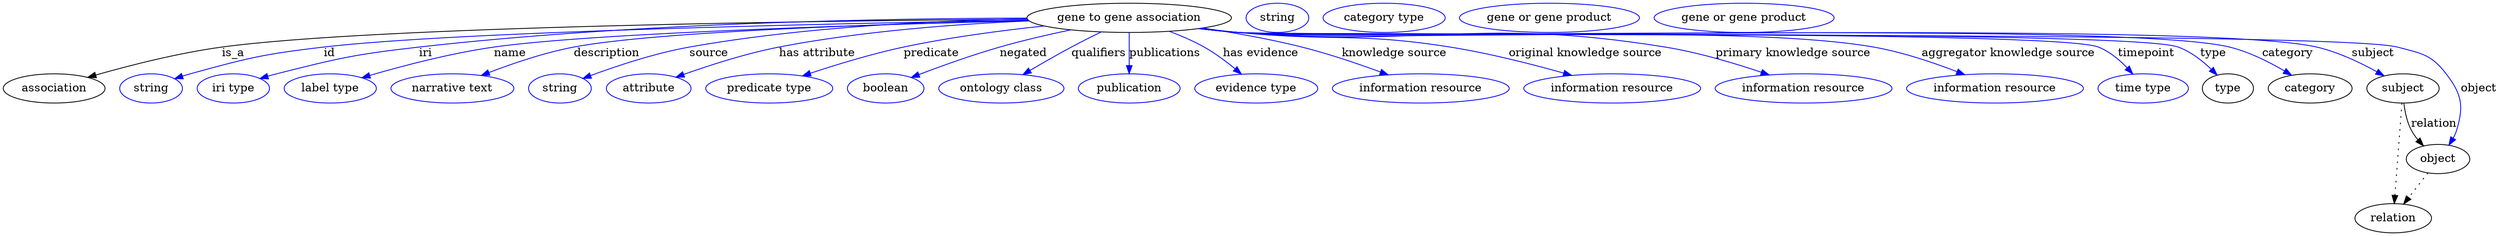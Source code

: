 digraph {
	graph [bb="0,0,3059.4,283"];
	node [label="\N"];
	"gene to gene association"	[height=0.5,
		label="gene to gene association",
		pos="1380.4,265",
		width=3.4844];
	association	[height=0.5,
		pos="62.394,178",
		width=1.7332];
	"gene to gene association" -> association	[label=is_a,
		lp="282.39,221.5",
		pos="e,103.34,191.6 1255.3,263.31 1006,261.41 455.61,254.39 268.39,229 214.66,221.71 154.53,206.25 113.18,194.44"];
	id	[color=blue,
		height=0.5,
		label=string,
		pos="181.39,178",
		width=1.0652];
	"gene to gene association" -> id	[color=blue,
		label=id,
		lp="400.39,221.5",
		pos="e,210.37,190.01 1256.4,262.13 1029.7,258.28 556.77,248.2 393.39,229 319.55,220.32 301.06,215.79 229.39,196 226.28,195.14 223.08,\
194.18 219.89,193.17",
		style=solid];
	iri	[color=blue,
		height=0.5,
		label="iri type",
		pos="282.39,178",
		width=1.2277];
	"gene to gene association" -> iri	[color=blue,
		label=iri,
		lp="518.39,221.5",
		pos="e,315.01,190.16 1255,264.69 1085.5,264.32 774.17,259.01 510.39,229 431.75,220.05 412.11,215.46 335.39,196 331.97,195.13 328.43,194.16 \
324.9,193.14",
		style=solid];
	name	[color=blue,
		height=0.5,
		label="label type",
		pos="401.39,178",
		width=1.5707];
	"gene to gene association" -> name	[color=blue,
		label=name,
		lp="622.39,221.5",
		pos="e,440.21,191.15 1257.3,261.38 1070.7,256.92 725.02,246.58 602.39,229 549.56,221.43 490.43,205.83 450.06,194.06",
		style=solid];
	description	[color=blue,
		height=0.5,
		label="narrative text",
		pos="551.39,178",
		width=2.0943];
	"gene to gene association" -> description	[color=blue,
		label=description,
		lp="739.89,221.5",
		pos="e,586.54,193.93 1257,261.71 1090.5,257.92 802.67,248.71 699.39,229 663.73,222.19 624.9,208.83 595.96,197.64",
		style=solid];
	source	[color=blue,
		height=0.5,
		label=string,
		pos="683.39,178",
		width=1.0652];
	"gene to gene association" -> source	[color=blue,
		label=source,
		lp="865.39,221.5",
		pos="e,711.66,190.4 1255,263.78 1145.1,261.71 981.59,254.06 841.39,229 799.35,221.48 752.95,205.87 721.37,194.08",
		style=solid];
	"has attribute"	[color=blue,
		height=0.5,
		label=attribute,
		pos="791.39,178",
		width=1.4443];
	"gene to gene association" -> "has attribute"	[color=blue,
		label="has attribute",
		lp="998.39,221.5",
		pos="e,824.86,191.85 1257.4,261.18 1171.1,257.45 1053.4,248.84 951.39,229 910.88,221.12 866.15,206.62 834.3,195.26",
		style=solid];
	predicate	[color=blue,
		height=0.5,
		label="predicate type",
		pos="939.39,178",
		width=2.1665];
	"gene to gene association" -> predicate	[color=blue,
		label=predicate,
		lp="1137.4,221.5",
		pos="e,980,193.49 1275.8,255.03 1223.6,249.48 1159.8,241.07 1103.4,229 1064.6,220.7 1021.8,207.5 989.62,196.75",
		style=solid];
	negated	[color=blue,
		height=0.5,
		label=boolean,
		pos="1082.4,178",
		width=1.2999];
	"gene to gene association" -> negated	[color=blue,
		label=negated,
		lp="1250.4,221.5",
		pos="e,1113.5,191.48 1308.3,250.17 1280.9,244.39 1249.5,237.11 1221.4,229 1187.8,219.31 1150.6,205.77 1123.1,195.22",
		style=solid];
	qualifiers	[color=blue,
		height=0.5,
		label="ontology class",
		pos="1223.4,178",
		width=2.1304];
	"gene to gene association" -> qualifiers	[color=blue,
		label=qualifiers,
		lp="1342.9,221.5",
		pos="e,1249.9,195.02 1345.8,247.56 1334.2,241.85 1321.1,235.3 1309.4,229 1292.5,219.92 1274,209.3 1258.6,200.19",
		style=solid];
	publications	[color=blue,
		height=0.5,
		label=publication,
		pos="1380.4,178",
		width=1.7332];
	"gene to gene association" -> publications	[color=blue,
		label=publications,
		lp="1424.4,221.5",
		pos="e,1380.4,196.18 1380.4,246.8 1380.4,235.16 1380.4,219.55 1380.4,206.24",
		style=solid];
	"has evidence"	[color=blue,
		height=0.5,
		label="evidence type",
		pos="1536.4,178",
		width=2.0943];
	"gene to gene association" -> "has evidence"	[color=blue,
		label="has evidence",
		lp="1541.9,221.5",
		pos="e,1518.1,195.69 1429.9,248.29 1444,242.98 1459.1,236.47 1472.4,229 1485.7,221.48 1499.3,211.34 1510.5,202.15",
		style=solid];
	"knowledge source"	[color=blue,
		height=0.5,
		label="information resource",
		pos="1738.4,178",
		width=3.015];
	"gene to gene association" -> "knowledge source"	[color=blue,
		label="knowledge source",
		lp="1705.9,221.5",
		pos="e,1698.3,194.73 1470.8,252.46 1508.7,246.75 1553,238.93 1592.4,229 1625,220.77 1660.8,208.57 1688.8,198.28",
		style=solid];
	"original knowledge source"	[color=blue,
		height=0.5,
		label="information resource",
		pos="1973.4,178",
		width=3.015];
	"gene to gene association" -> "original knowledge source"	[color=blue,
		label="original knowledge source",
		lp="1940.4,221.5",
		pos="e,1923.6,194.12 1468.5,252.18 1484.1,250.29 1500.2,248.48 1515.4,247 1630.2,235.79 1660.4,247.13 1774.4,229 1821.9,221.44 1874.7,\
207.94 1913.9,196.87",
		style=solid];
	"primary knowledge source"	[color=blue,
		height=0.5,
		label="information resource",
		pos="2208.4,178",
		width=3.015];
	"gene to gene association" -> "primary knowledge source"	[color=blue,
		label="primary knowledge source",
		lp="2195.4,221.5",
		pos="e,2166.1,194.67 1467.1,251.9 1483.1,250 1499.7,248.25 1515.4,247 1747.2,228.45 1808.8,266.11 2038.4,229 2078.9,222.46 2123.3,209.16 \
2156.6,197.93",
		style=solid];
	"aggregator knowledge source"	[color=blue,
		height=0.5,
		label="information resource",
		pos="2443.4,178",
		width=3.015];
	"gene to gene association" -> "aggregator knowledge source"	[color=blue,
		label="aggregator knowledge source",
		lp="2459.9,221.5",
		pos="e,2406.2,194.95 1466.3,251.84 1482.6,249.92 1499.5,248.18 1515.4,247 1688.1,234.17 2123.8,258.88 2294.4,229 2329.6,222.82 2367.9,\
209.85 2396.8,198.67",
		style=solid];
	timepoint	[color=blue,
		height=0.5,
		label="time type",
		pos="2625.4,178",
		width=1.5346];
	"gene to gene association" -> timepoint	[color=blue,
		label=timepoint,
		lp="2629.4,221.5",
		pos="e,2612.5,195.9 1466,251.81 1482.3,249.88 1499.4,248.14 1515.4,247 1573.9,242.83 2515.9,250.6 2570.4,229 2583.8,223.67 2596,213.43 \
2605.5,203.59",
		style=solid];
	type	[height=0.5,
		pos="2729.4,178",
		width=0.86659];
	"gene to gene association" -> type	[color=blue,
		label=type,
		lp="2711.4,221.5",
		pos="e,2716.1,194.47 1466,251.79 1482.3,249.86 1499.4,248.13 1515.4,247 1579.3,242.49 2608.2,251.03 2668.4,229 2683.7,223.39 2698,212.18 \
2708.9,201.79",
		style=solid];
	category	[height=0.5,
		pos="2830.4,178",
		width=1.4263];
	"gene to gene association" -> category	[color=blue,
		label=category,
		lp="2802.9,221.5",
		pos="e,2807.6,194.31 1466,251.78 1482.3,249.85 1499.4,248.12 1515.4,247 1650.2,237.54 2600.2,261.28 2731.4,229 2755.3,223.11 2780.1,210.6 \
2798.9,199.57",
		style=solid];
	subject	[height=0.5,
		pos="2944.4,178",
		width=1.2277];
	"gene to gene association" -> subject	[color=blue,
		label=subject,
		lp="2907.4,221.5",
		pos="e,2921,193.6 1466,251.76 1482.3,249.84 1499.4,248.11 1515.4,247 1662.1,236.8 2695.2,262.11 2838.4,229 2864.5,222.96 2891.8,209.88 \
2912.2,198.62",
		style=solid];
	object	[height=0.5,
		pos="2987.4,91",
		width=1.0832];
	"gene to gene association" -> object	[color=blue,
		label=object,
		lp="3037.4,178",
		pos="e,3000.8,108.09 1466,251.75 1482.3,249.83 1499.4,248.11 1515.4,247 1594.2,241.56 2861,249.14 2937.4,229 2966.8,221.24 2978.9,220.19 \
2997.4,196 3016.3,171.2 3019.3,156.9 3010.4,127 3009.4,123.55 3007.9,120.13 3006.1,116.85",
		style=solid];
	association_type	[color=blue,
		height=0.5,
		label=string,
		pos="1562.4,265",
		width=1.0652];
	association_category	[color=blue,
		height=0.5,
		label="category type",
		pos="1693.4,265",
		width=2.0762];
	subject -> object	[label=relation,
		lp="2982.4,134.5",
		pos="e,2969.5,107.23 2945.5,159.55 2946.7,149.57 2949.2,137.07 2954.4,127 2956.6,122.68 2959.5,118.52 2962.7,114.66"];
	relation	[height=0.5,
		pos="2932.4,18",
		width=1.2999];
	subject -> relation	[pos="e,2933.7,36.188 2943.1,159.79 2941,132.48 2937,78.994 2934.5,46.38",
		style=dotted];
	"gene to gene association_subject"	[color=blue,
		height=0.5,
		label="gene or gene product",
		pos="1896.4,265",
		width=3.0692];
	object -> relation	[pos="e,2945.2,35.54 2974.9,73.889 2968,64.939 2959.2,53.617 2951.4,43.584",
		style=dotted];
	"gene to gene association_object"	[color=blue,
		height=0.5,
		label="gene or gene product",
		pos="2135.4,265",
		width=3.0692];
}
